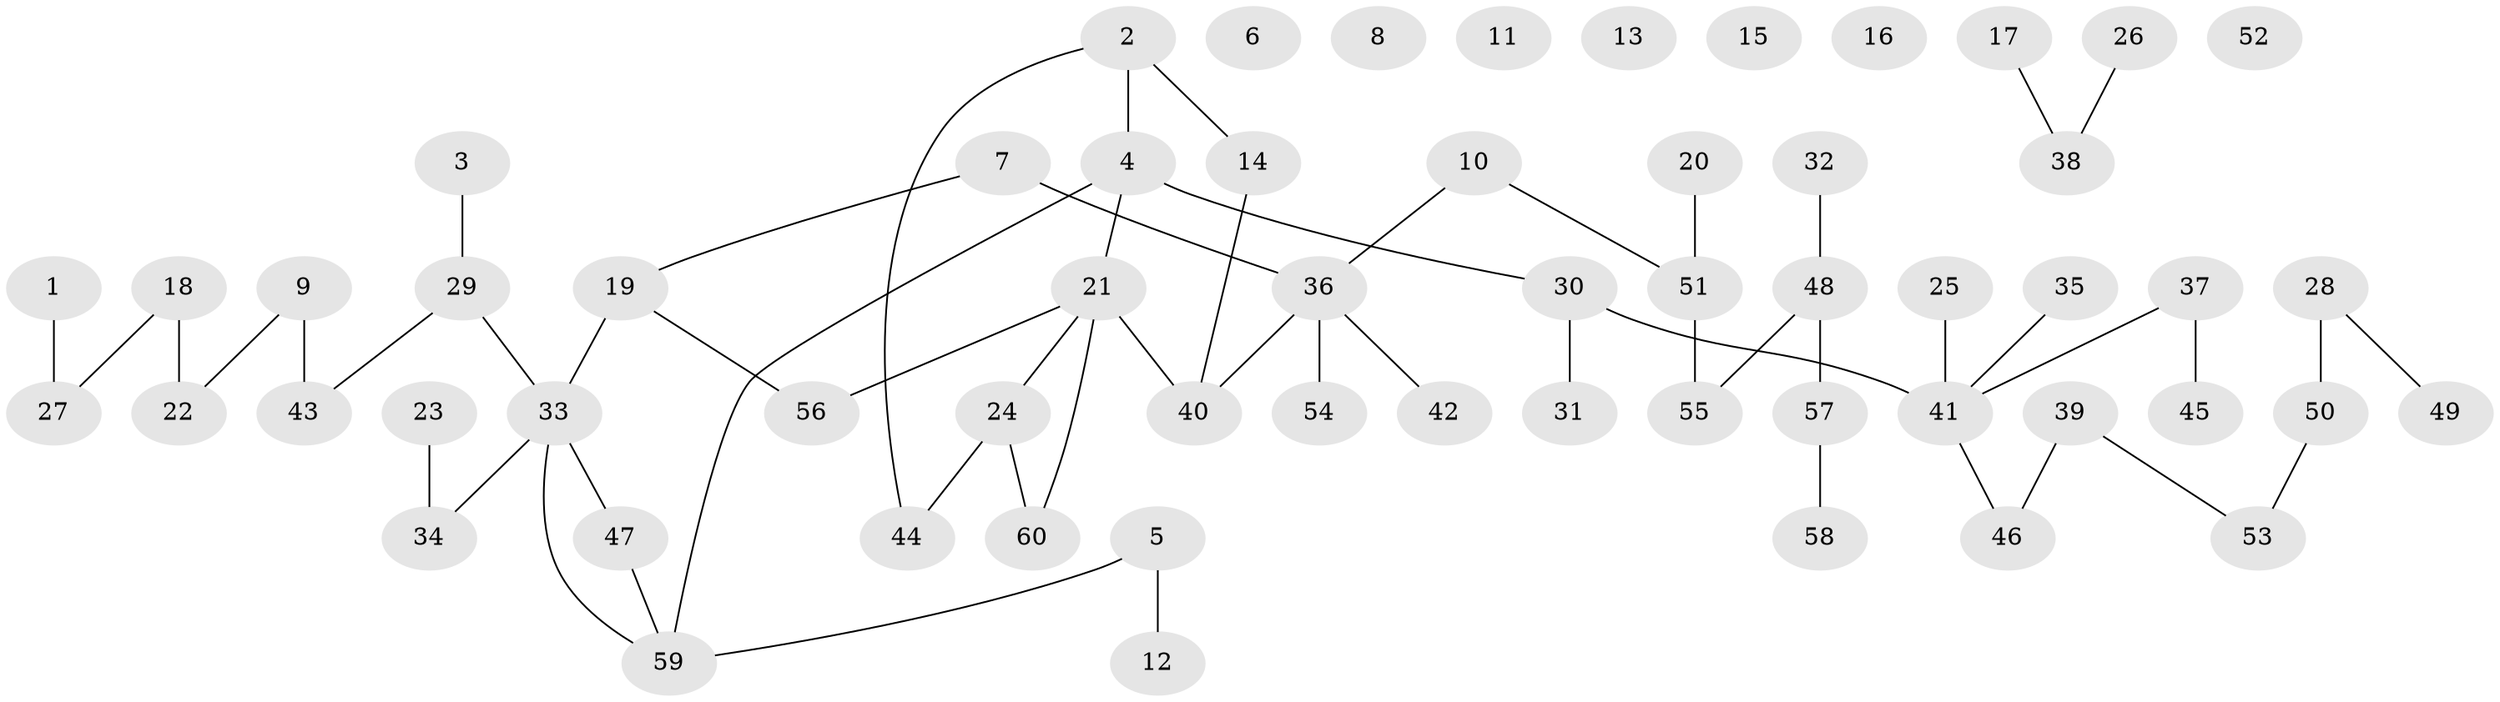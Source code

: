 // coarse degree distribution, {3: 0.0625, 2: 0.5625, 1: 0.3125, 4: 0.0625}
// Generated by graph-tools (version 1.1) at 2025/48/03/04/25 22:48:24]
// undirected, 60 vertices, 57 edges
graph export_dot {
  node [color=gray90,style=filled];
  1;
  2;
  3;
  4;
  5;
  6;
  7;
  8;
  9;
  10;
  11;
  12;
  13;
  14;
  15;
  16;
  17;
  18;
  19;
  20;
  21;
  22;
  23;
  24;
  25;
  26;
  27;
  28;
  29;
  30;
  31;
  32;
  33;
  34;
  35;
  36;
  37;
  38;
  39;
  40;
  41;
  42;
  43;
  44;
  45;
  46;
  47;
  48;
  49;
  50;
  51;
  52;
  53;
  54;
  55;
  56;
  57;
  58;
  59;
  60;
  1 -- 27;
  2 -- 4;
  2 -- 14;
  2 -- 44;
  3 -- 29;
  4 -- 21;
  4 -- 30;
  4 -- 59;
  5 -- 12;
  5 -- 59;
  7 -- 19;
  7 -- 36;
  9 -- 22;
  9 -- 43;
  10 -- 36;
  10 -- 51;
  14 -- 40;
  17 -- 38;
  18 -- 22;
  18 -- 27;
  19 -- 33;
  19 -- 56;
  20 -- 51;
  21 -- 24;
  21 -- 40;
  21 -- 56;
  21 -- 60;
  23 -- 34;
  24 -- 44;
  24 -- 60;
  25 -- 41;
  26 -- 38;
  28 -- 49;
  28 -- 50;
  29 -- 33;
  29 -- 43;
  30 -- 31;
  30 -- 41;
  32 -- 48;
  33 -- 34;
  33 -- 47;
  33 -- 59;
  35 -- 41;
  36 -- 40;
  36 -- 42;
  36 -- 54;
  37 -- 41;
  37 -- 45;
  39 -- 46;
  39 -- 53;
  41 -- 46;
  47 -- 59;
  48 -- 55;
  48 -- 57;
  50 -- 53;
  51 -- 55;
  57 -- 58;
}
